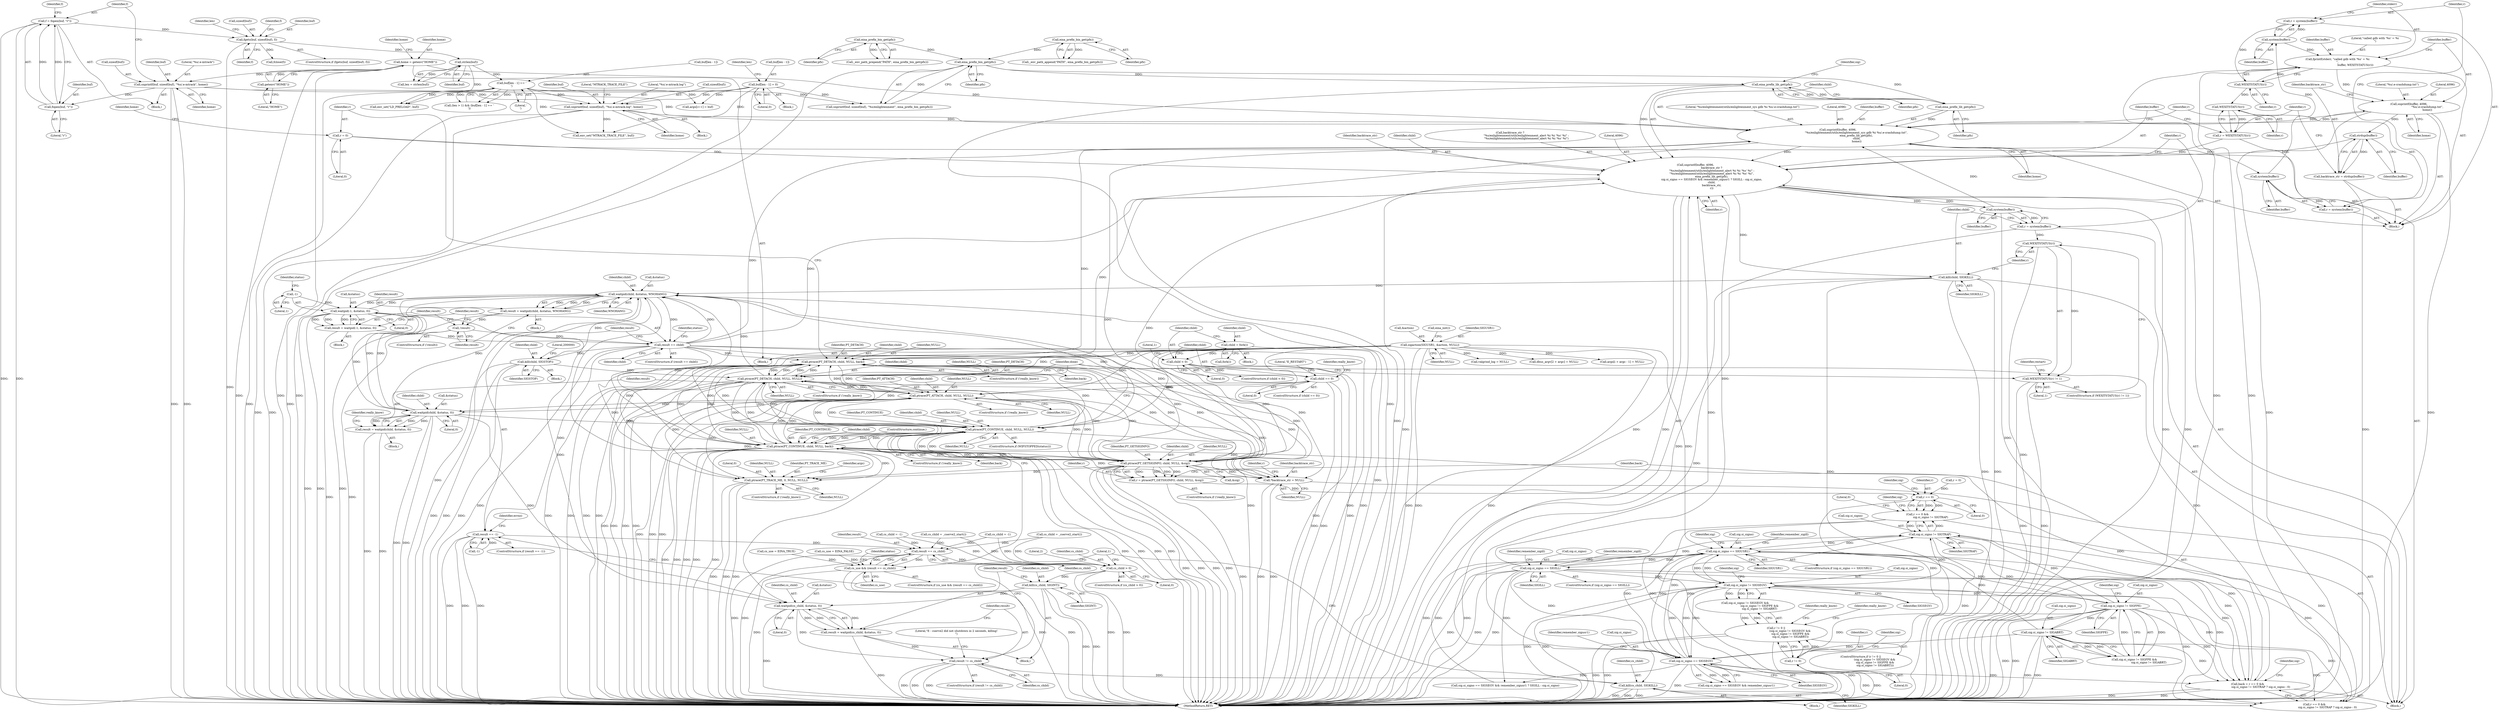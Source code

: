 digraph "0_enlightment_bb4a21e98656fe2c7d98ba2163e6defe9a630e2b@API" {
"1000879" [label="(Call,r = system(buffer))"];
"1000881" [label="(Call,system(buffer))"];
"1000877" [label="(Call,system(buffer))"];
"1000867" [label="(Call,snprintf(buffer, 4096,\n                                          \"%s/enlightenment/utils/enlightenment_sys gdb %i %s/.e-crashdump.txt\",\n                                          eina_prefix_lib_get(pfx),\n                                           child,\n                                           home))"];
"1000928" [label="(Call,system(buffer))"];
"1000902" [label="(Call,snprintf(buffer, 4096,\n                                     backtrace_str ?\n                                     \"%s/enlightenment/utils/enlightenment_alert %i %i '%s' %i\" :\n                                     \"%s/enlightenment/utils/enlightenment_alert %i %i '%s' %i\",\n                                     eina_prefix_lib_get(pfx),\n                                     sig.si_signo == SIGSEGV && remember_sigusr1 ? SIGILL : sig.si_signo,\n                                     child,\n                                     backtrace_str,\n                                     r))"];
"1000896" [label="(Call,strdup(buffer))"];
"1000889" [label="(Call,snprintf(buffer, 4096,\n                                          \"%s/.e-crashdump.txt\",\n                                          home))"];
"1000883" [label="(Call,fprintf(stderr, \"called gdb with '%s' = %i\n\",\n                                         buffer, WEXITSTATUS(r)))"];
"1000887" [label="(Call,WEXITSTATUS(r))"];
"1000879" [label="(Call,r = system(buffer))"];
"1000909" [label="(Call,eina_prefix_lib_get(pfx))"];
"1000871" [label="(Call,eina_prefix_lib_get(pfx))"];
"1000565" [label="(Call,eina_prefix_bin_get(pfx))"];
"1000448" [label="(Call,eina_prefix_bin_get(pfx))"];
"1000443" [label="(Call,eina_prefix_bin_get(pfx))"];
"1000807" [label="(Call,sig.si_signo == SIGILL)"];
"1000794" [label="(Call,sig.si_signo == SIGUSR1)"];
"1000827" [label="(Call,sig.si_signo != SIGSEGV)"];
"1000913" [label="(Call,sig.si_signo == SIGSEGV)"];
"1000838" [label="(Call,sig.si_signo != SIGABRT)"];
"1000833" [label="(Call,sig.si_signo != SIGFPE)"];
"1000784" [label="(Call,sig.si_signo != SIGTRAP)"];
"1000185" [label="(Call,sigaction(SIGUSR1, &action, NULL))"];
"1000856" [label="(Call,ptrace(PT_DETACH, child, NULL, back))"];
"1000989" [label="(Call,ptrace(PT_DETACH, child, NULL, NULL))"];
"1000981" [label="(Call,kill(child, SIGSTOP))"];
"1000744" [label="(Call,result == child)"];
"1000735" [label="(Call,result = waitpid(-1, &status, 0))"];
"1000737" [label="(Call,waitpid(-1, &status, 0))"];
"1000738" [label="(Call,-1)"];
"1000726" [label="(Call,waitpid(child, &status, WNOHANG))"];
"1000692" [label="(Call,waitpid(child, &status, 0))"];
"1000652" [label="(Call,child == 0)"];
"1000644" [label="(Call,child < 0)"];
"1000640" [label="(Call,child = fork())"];
"1000685" [label="(Call,ptrace(PT_ATTACH, child, NULL, NULL))"];
"1000707" [label="(Call,ptrace(PT_CONTINUE, child, NULL, NULL))"];
"1000847" [label="(Call,ptrace(PT_CONTINUE, child, NULL, back))"];
"1000771" [label="(Call,ptrace(PT_GETSIGINFO, child, NULL, &sig))"];
"1000777" [label="(Call,back = r == 0 &&\n                              sig.si_signo != SIGTRAP ? sig.si_signo : 0)"];
"1000930" [label="(Call,kill(child, SIGKILL))"];
"1000732" [label="(Call,!result)"];
"1000724" [label="(Call,result = waitpid(child, &status, WNOHANG))"];
"1000898" [label="(Call,r = WEXITSTATUS(r))"];
"1000900" [label="(Call,WEXITSTATUS(r))"];
"1000861" [label="(Call,r = 0)"];
"1000549" [label="(Call,snprintf(buf, sizeof(buf), \"%s/.e-mtrack.log\", home))"];
"1000523" [label="(Call,buf[len - 1] == '\n')"];
"1000516" [label="(Call,strlen(buf))"];
"1000507" [label="(Call,fgets(buf, sizeof(buf), f))"];
"1000498" [label="(Call,f = fopen(buf, \"r\"))"];
"1000500" [label="(Call,fopen(buf, \"r\"))"];
"1000492" [label="(Call,snprintf(buf, sizeof(buf), \"%s/.e-mtrack\", home))"];
"1000484" [label="(Call,home = getenv(\"HOME\"))"];
"1000486" [label="(Call,getenv(\"HOME\"))"];
"1000531" [label="(Call,buf[len - 1] = 0)"];
"1000875" [label="(Call,r = system(buffer))"];
"1000926" [label="(Call,r = system(buffer))"];
"1000935" [label="(Call,WEXITSTATUS(r))"];
"1000934" [label="(Call,WEXITSTATUS(r) != 1)"];
"1000690" [label="(Call,result = waitpid(child, &status, 0))"];
"1000659" [label="(Call,ptrace(PT_TRACE_ME, 0, NULL, NULL))"];
"1000757" [label="(Call,*backtrace_str = NULL)"];
"1000769" [label="(Call,r = ptrace(PT_GETSIGINFO, child, NULL, &sig))"];
"1000781" [label="(Call,r == 0)"];
"1000780" [label="(Call,r == 0 &&\n                              sig.si_signo != SIGTRAP)"];
"1000823" [label="(Call,r != 0)"];
"1000822" [label="(Call,r != 0 ||\n                                (sig.si_signo != SIGSEGV &&\n                                 sig.si_signo != SIGFPE &&\n                                 sig.si_signo != SIGABRT))"];
"1001040" [label="(Call,waitpid(cs_child, &status, 0))"];
"1001038" [label="(Call,result = waitpid(cs_child, &status, 0))"];
"1001046" [label="(Call,result != cs_child)"];
"1001052" [label="(Call,kill(cs_child, SIGKILL))"];
"1000960" [label="(Call,result == -1)"];
"1000998" [label="(Call,result == cs_child)"];
"1000996" [label="(Call,cs_use && (result == cs_child))"];
"1001027" [label="(Call,cs_child > 0)"];
"1001035" [label="(Call,kill(cs_child, SIGINT))"];
"1000894" [label="(Call,backtrace_str = strdup(buffer))"];
"1000874" [label="(Identifier,home)"];
"1000796" [label="(Identifier,sig)"];
"1000708" [label="(Identifier,PT_CONTINUE)"];
"1000806" [label="(ControlStructure,if (sig.si_signo == SIGILL))"];
"1000888" [label="(Identifier,r)"];
"1000798" [label="(Identifier,SIGUSR1)"];
"1000707" [label="(Call,ptrace(PT_CONTINUE, child, NULL, NULL))"];
"1000514" [label="(Call,len = strlen(buf))"];
"1000558" [label="(Call,fclose(f))"];
"1001004" [label="(Identifier,status)"];
"1000835" [label="(Identifier,sig)"];
"1000811" [label="(Identifier,SIGILL)"];
"1000530" [label="(Block,)"];
"1000531" [label="(Call,buf[len - 1] = 0)"];
"1000735" [label="(Call,result = waitpid(-1, &status, 0))"];
"1000878" [label="(Identifier,buffer)"];
"1001039" [label="(Identifier,result)"];
"1000189" [label="(Identifier,NULL)"];
"1000654" [label="(Literal,0)"];
"1000550" [label="(Identifier,buf)"];
"1000900" [label="(Call,WEXITSTATUS(r))"];
"1000846" [label="(Identifier,really_know)"];
"1000809" [label="(Identifier,sig)"];
"1001046" [label="(Call,result != cs_child)"];
"1000831" [label="(Identifier,SIGSEGV)"];
"1000961" [label="(Identifier,result)"];
"1001051" [label="(Literal,\"E - cserve2 did not shutdown in 2 seconds, killing!\n\")"];
"1000689" [label="(Identifier,NULL)"];
"1000742" [label="(Literal,0)"];
"1000828" [label="(Call,sig.si_signo)"];
"1000560" [label="(Call,snprintf(buf, sizeof(buf), \"%s/enlightenment\", eina_prefix_bin_get(pfx)))"];
"1000780" [label="(Call,r == 0 &&\n                              sig.si_signo != SIGTRAP)"];
"1000997" [label="(Identifier,cs_use)"];
"1000924" [label="(Identifier,backtrace_str)"];
"1000840" [label="(Identifier,sig)"];
"1000500" [label="(Call,fopen(buf, \"r\"))"];
"1000923" [label="(Identifier,child)"];
"1000444" [label="(Identifier,pfx)"];
"1000856" [label="(Call,ptrace(PT_DETACH, child, NULL, back))"];
"1000734" [label="(Block,)"];
"1000928" [label="(Call,system(buffer))"];
"1000711" [label="(Identifier,NULL)"];
"1000529" [label="(Literal,'\n')"];
"1000880" [label="(Identifier,r)"];
"1000489" [label="(Identifier,home)"];
"1000565" [label="(Call,eina_prefix_bin_get(pfx))"];
"1000509" [label="(Call,sizeof(buf))"];
"1000501" [label="(Identifier,buf)"];
"1000715" [label="(Block,)"];
"1000690" [label="(Call,result = waitpid(child, &status, 0))"];
"1000892" [label="(Literal,\"%s/.e-crashdump.txt\")"];
"1000814" [label="(Identifier,remember_sigill)"];
"1000838" [label="(Call,sig.si_signo != SIGABRT)"];
"1000934" [label="(Call,WEXITSTATUS(r) != 1)"];
"1000848" [label="(Identifier,PT_CONTINUE)"];
"1000744" [label="(Call,result == child)"];
"1000930" [label="(Call,kill(child, SIGKILL))"];
"1000730" [label="(Identifier,WNOHANG)"];
"1000524" [label="(Call,buf[len - 1])"];
"1001041" [label="(Identifier,cs_child)"];
"1000959" [label="(ControlStructure,if (result == -1))"];
"1000989" [label="(Call,ptrace(PT_DETACH, child, NULL, NULL))"];
"1000532" [label="(Call,buf[len - 1])"];
"1000493" [label="(Identifier,buf)"];
"1000998" [label="(Call,result == cs_child)"];
"1000886" [label="(Identifier,buffer)"];
"1000329" [label="(Call,valgrind_log = NULL)"];
"1000739" [label="(Literal,1)"];
"1000960" [label="(Call,result == -1)"];
"1000641" [label="(Identifier,child)"];
"1000794" [label="(Call,sig.si_signo == SIGUSR1)"];
"1000559" [label="(Identifier,f)"];
"1000693" [label="(Identifier,child)"];
"1000792" [label="(Literal,0)"];
"1000910" [label="(Identifier,pfx)"];
"1000661" [label="(Literal,0)"];
"1000983" [label="(Identifier,SIGSTOP)"];
"1000187" [label="(Call,&action)"];
"1000825" [label="(Literal,0)"];
"1001057" [label="(Literal,1)"];
"1000120" [label="(Block,)"];
"1000793" [label="(ControlStructure,if (sig.si_signo == SIGUSR1))"];
"1000692" [label="(Call,waitpid(child, &status, 0))"];
"1000662" [label="(Identifier,NULL)"];
"1000771" [label="(Call,ptrace(PT_GETSIGINFO, child, NULL, &sig))"];
"1000762" [label="(Call,r = 0)"];
"1000926" [label="(Call,r = system(buffer))"];
"1000785" [label="(Call,sig.si_signo)"];
"1000889" [label="(Call,snprintf(buffer, 4096,\n                                          \"%s/.e-crashdump.txt\",\n                                          home))"];
"1000700" [label="(Identifier,really_know)"];
"1000555" [label="(Call,env_set(\"MTRACK_TRACE_FILE\", buf))"];
"1000842" [label="(Identifier,SIGABRT)"];
"1000884" [label="(Identifier,stderr)"];
"1000847" [label="(Call,ptrace(PT_CONTINUE, child, NULL, back))"];
"1000865" [label="(Identifier,home)"];
"1000980" [label="(Block,)"];
"1000769" [label="(Call,r = ptrace(PT_GETSIGINFO, child, NULL, &sig))"];
"1000556" [label="(Literal,\"MTRACK_TRACE_FILE\")"];
"1000766" [label="(ControlStructure,if (!really_know))"];
"1001035" [label="(Call,kill(cs_child, SIGINT))"];
"1000448" [label="(Call,eina_prefix_bin_get(pfx))"];
"1000824" [label="(Identifier,r)"];
"1001000" [label="(Identifier,cs_child)"];
"1000516" [label="(Call,strlen(buf))"];
"1000827" [label="(Call,sig.si_signo != SIGSEGV)"];
"1000788" [label="(Identifier,SIGTRAP)"];
"1000643" [label="(ControlStructure,if (child < 0))"];
"1000834" [label="(Call,sig.si_signo)"];
"1000993" [label="(Identifier,NULL)"];
"1000849" [label="(Identifier,child)"];
"1000902" [label="(Call,snprintf(buffer, 4096,\n                                     backtrace_str ?\n                                     \"%s/enlightenment/utils/enlightenment_alert %i %i '%s' %i\" :\n                                     \"%s/enlightenment/utils/enlightenment_alert %i %i '%s' %i\",\n                                     eina_prefix_lib_get(pfx),\n                                     sig.si_signo == SIGSEGV && remember_sigusr1 ? SIGILL : sig.si_signo,\n                                     child,\n                                     backtrace_str,\n                                     r))"];
"1000507" [label="(Call,fgets(buf, sizeof(buf), f))"];
"1000636" [label="(Block,)"];
"1000490" [label="(Block,)"];
"1000485" [label="(Identifier,home)"];
"1001034" [label="(Literal,2)"];
"1000714" [label="(Identifier,done)"];
"1000628" [label="(Call,cs_use = EINA_TRUE)"];
"1000779" [label="(Call,r == 0 &&\n                              sig.si_signo != SIGTRAP ? sig.si_signo : 0)"];
"1001053" [label="(Identifier,cs_child)"];
"1000859" [label="(Identifier,NULL)"];
"1000733" [label="(Identifier,result)"];
"1000631" [label="(Call,cs_child = _cserve2_start())"];
"1000772" [label="(Identifier,PT_GETSIGINFO)"];
"1000640" [label="(Call,child = fork())"];
"1000932" [label="(Identifier,SIGKILL)"];
"1000499" [label="(Identifier,f)"];
"1000645" [label="(Identifier,child)"];
"1001010" [label="(Call,cs_child = _cserve2_start())"];
"1000737" [label="(Call,waitpid(-1, &status, 0))"];
"1000981" [label="(Call,kill(child, SIGSTOP))"];
"1001045" [label="(ControlStructure,if (result != cs_child))"];
"1000496" [label="(Literal,\"%s/.e-mtrack\")"];
"1000936" [label="(Identifier,r)"];
"1000885" [label="(Literal,\"called gdb with '%s' = %i\n\")"];
"1000991" [label="(Identifier,child)"];
"1000651" [label="(ControlStructure,if (child == 0))"];
"1000773" [label="(Identifier,child)"];
"1000890" [label="(Identifier,buffer)"];
"1000982" [label="(Identifier,child)"];
"1000775" [label="(Call,&sig)"];
"1001052" [label="(Call,kill(cs_child, SIGKILL))"];
"1000519" [label="(Call,(len > 1) && (buf[len - 1] == '\n'))"];
"1000502" [label="(Literal,\"r\")"];
"1000860" [label="(Identifier,back)"];
"1000915" [label="(Identifier,sig)"];
"1000492" [label="(Call,snprintf(buf, sizeof(buf), \"%s/.e-mtrack\", home))"];
"1000540" [label="(Call,env_set(\"LD_PRELOAD\", buf))"];
"1000685" [label="(Call,ptrace(PT_ATTACH, child, NULL, NULL))"];
"1001047" [label="(Identifier,result)"];
"1000829" [label="(Identifier,sig)"];
"1001048" [label="(Identifier,cs_child)"];
"1000512" [label="(Block,)"];
"1000808" [label="(Call,sig.si_signo)"];
"1000553" [label="(Literal,\"%s/.e-mtrack.log\")"];
"1000757" [label="(Call,*backtrace_str = NULL)"];
"1000497" [label="(Identifier,home)"];
"1000740" [label="(Call,&status)"];
"1000763" [label="(Identifier,r)"];
"1001027" [label="(Call,cs_child > 0)"];
"1000498" [label="(Call,f = fopen(buf, \"r\"))"];
"1000674" [label="(Literal,\"E_RESTART\")"];
"1000986" [label="(ControlStructure,if (!really_know))"];
"1000894" [label="(Call,backtrace_str = strdup(buffer))"];
"1000905" [label="(Call,backtrace_str ?\n                                     \"%s/enlightenment/utils/enlightenment_alert %i %i '%s' %i\" :\n                                     \"%s/enlightenment/utils/enlightenment_alert %i %i '%s' %i\")"];
"1000855" [label="(Identifier,really_know)"];
"1000484" [label="(Call,home = getenv(\"HOME\"))"];
"1000826" [label="(Call,sig.si_signo != SIGSEGV &&\n                                 sig.si_signo != SIGFPE &&\n                                 sig.si_signo != SIGABRT)"];
"1000870" [label="(Literal,\"%s/enlightenment/utils/enlightenment_sys gdb %i %s/.e-crashdump.txt\")"];
"1000741" [label="(Identifier,status)"];
"1000736" [label="(Identifier,result)"];
"1001026" [label="(ControlStructure,if (cs_child > 0))"];
"1000549" [label="(Call,snprintf(buf, sizeof(buf), \"%s/.e-mtrack.log\", home))"];
"1000876" [label="(Identifier,r)"];
"1000504" [label="(Identifier,f)"];
"1000506" [label="(ControlStructure,if (fgets(buf, sizeof(buf), f)))"];
"1000758" [label="(Identifier,backtrace_str)"];
"1000784" [label="(Call,sig.si_signo != SIGTRAP)"];
"1000912" [label="(Call,sig.si_signo == SIGSEGV && remember_sigusr1)"];
"1000537" [label="(Literal,0)"];
"1000899" [label="(Identifier,r)"];
"1000933" [label="(ControlStructure,if (WEXITSTATUS(r) != 1))"];
"1000745" [label="(Identifier,result)"];
"1000913" [label="(Call,sig.si_signo == SIGSEGV)"];
"1000896" [label="(Call,strdup(buffer))"];
"1000879" [label="(Call,r = system(buffer))"];
"1000927" [label="(Identifier,r)"];
"1000696" [label="(Literal,0)"];
"1000882" [label="(Identifier,buffer)"];
"1000904" [label="(Literal,4096)"];
"1000443" [label="(Call,eina_prefix_bin_get(pfx))"];
"1000446" [label="(Call,_env_path_prepend(\"PATH\", eina_prefix_bin_get(pfx)))"];
"1000839" [label="(Call,sig.si_signo)"];
"1000686" [label="(Identifier,PT_ATTACH)"];
"1000539" [label="(Identifier,len)"];
"1000786" [label="(Identifier,sig)"];
"1001042" [label="(Call,&status)"];
"1000999" [label="(Identifier,result)"];
"1000875" [label="(Call,r = system(buffer))"];
"1000909" [label="(Call,eina_prefix_lib_get(pfx))"];
"1000903" [label="(Identifier,buffer)"];
"1000992" [label="(Identifier,NULL)"];
"1001030" [label="(Block,)"];
"1000891" [label="(Literal,4096)"];
"1000918" [label="(Identifier,remember_sigusr1)"];
"1000704" [label="(ControlStructure,if (WIFSTOPPED(status)))"];
"1000990" [label="(Identifier,PT_DETACH)"];
"1000790" [label="(Identifier,sig)"];
"1000795" [label="(Call,sig.si_signo)"];
"1000751" [label="(Identifier,status)"];
"1000487" [label="(Literal,\"HOME\")"];
"1000687" [label="(Identifier,child)"];
"1000672" [label="(Block,)"];
"1000508" [label="(Identifier,buf)"];
"1000823" [label="(Call,r != 0)"];
"1000441" [label="(Call,_env_path_append(\"PATH\", eina_prefix_bin_get(pfx)))"];
"1000523" [label="(Call,buf[len - 1] == '\n')"];
"1001029" [label="(Literal,0)"];
"1000663" [label="(Identifier,NULL)"];
"1000754" [label="(Block,)"];
"1000759" [label="(Identifier,NULL)"];
"1000893" [label="(Identifier,home)"];
"1000832" [label="(Call,sig.si_signo != SIGFPE &&\n                                 sig.si_signo != SIGABRT)"];
"1000781" [label="(Call,r == 0)"];
"1000985" [label="(Literal,200000)"];
"1000185" [label="(Call,sigaction(SIGUSR1, &action, NULL))"];
"1000852" [label="(ControlStructure,continue;)"];
"1000731" [label="(ControlStructure,if (!result))"];
"1000821" [label="(ControlStructure,if (r != 0 ||\n                                (sig.si_signo != SIGSEGV &&\n                                 sig.si_signo != SIGFPE &&\n                                 sig.si_signo != SIGABRT)))"];
"1000996" [label="(Call,cs_use && (result == cs_child))"];
"1000449" [label="(Identifier,pfx)"];
"1000867" [label="(Call,snprintf(buffer, 4096,\n                                          \"%s/enlightenment/utils/enlightenment_sys gdb %i %s/.e-crashdump.txt\",\n                                          eina_prefix_lib_get(pfx),\n                                           child,\n                                           home))"];
"1000917" [label="(Identifier,SIGSEGV)"];
"1000863" [label="(Literal,0)"];
"1000743" [label="(ControlStructure,if (result == child))"];
"1000853" [label="(ControlStructure,if (!really_know))"];
"1000738" [label="(Call,-1)"];
"1000774" [label="(Identifier,NULL)"];
"1000898" [label="(Call,r = WEXITSTATUS(r))"];
"1000833" [label="(Call,sig.si_signo != SIGFPE)"];
"1000190" [label="(Call,eina_init())"];
"1000857" [label="(Identifier,PT_DETACH)"];
"1000656" [label="(ControlStructure,if (!really_know))"];
"1000931" [label="(Identifier,child)"];
"1000660" [label="(Identifier,PT_TRACE_ME)"];
"1001049" [label="(Block,)"];
"1000554" [label="(Identifier,home)"];
"1000658" [label="(Identifier,really_know)"];
"1000881" [label="(Call,system(buffer))"];
"1000226" [label="(Call,dbus_argv[2 + argc] = NULL)"];
"1000642" [label="(Call,fork())"];
"1000851" [label="(Identifier,back)"];
"1000801" [label="(Identifier,remember_sigill)"];
"1000517" [label="(Identifier,buf)"];
"1000161" [label="(Call,cs_use = EINA_FALSE)"];
"1000732" [label="(Call,!result)"];
"1001028" [label="(Identifier,cs_child)"];
"1001058" [label="(MethodReturn,RET)"];
"1000887" [label="(Call,WEXITSTATUS(r))"];
"1000837" [label="(Identifier,SIGFPE)"];
"1000682" [label="(ControlStructure,if (!really_know))"];
"1000862" [label="(Identifier,r)"];
"1000694" [label="(Call,&status)"];
"1000901" [label="(Identifier,r)"];
"1000515" [label="(Identifier,len)"];
"1001044" [label="(Literal,0)"];
"1000897" [label="(Identifier,buffer)"];
"1001038" [label="(Call,result = waitpid(cs_child, &status, 0))"];
"1001037" [label="(Identifier,SIGINT)"];
"1000883" [label="(Call,fprintf(stderr, \"called gdb with '%s' = %i\n\",\n                                         buffer, WEXITSTATUS(r)))"];
"1000871" [label="(Call,eina_prefix_lib_get(pfx))"];
"1000911" [label="(Call,sig.si_signo == SIGSEGV && remember_sigusr1 ? SIGILL : sig.si_signo)"];
"1000652" [label="(Call,child == 0)"];
"1000644" [label="(Call,child < 0)"];
"1000925" [label="(Identifier,r)"];
"1000649" [label="(Literal,1)"];
"1000782" [label="(Identifier,r)"];
"1000873" [label="(Identifier,child)"];
"1000603" [label="(Call,args[i + argc - 1] = NULL)"];
"1000962" [label="(Call,-1)"];
"1000866" [label="(Block,)"];
"1000861" [label="(Call,r = 0)"];
"1000186" [label="(Identifier,SIGUSR1)"];
"1000724" [label="(Call,result = waitpid(child, &status, WNOHANG))"];
"1000935" [label="(Call,WEXITSTATUS(r))"];
"1001022" [label="(Call,cs_child = -1)"];
"1000807" [label="(Call,sig.si_signo == SIGILL)"];
"1000822" [label="(Call,r != 0 ||\n                                (sig.si_signo != SIGSEGV &&\n                                 sig.si_signo != SIGFPE &&\n                                 sig.si_signo != SIGABRT))"];
"1000872" [label="(Identifier,pfx)"];
"1000691" [label="(Identifier,result)"];
"1000895" [label="(Identifier,backtrace_str)"];
"1000725" [label="(Identifier,result)"];
"1000777" [label="(Call,back = r == 0 &&\n                              sig.si_signo != SIGTRAP ? sig.si_signo : 0)"];
"1000937" [label="(Literal,1)"];
"1000709" [label="(Identifier,child)"];
"1000770" [label="(Identifier,r)"];
"1000914" [label="(Call,sig.si_signo)"];
"1000929" [label="(Identifier,buffer)"];
"1000940" [label="(Identifier,restart)"];
"1000551" [label="(Call,sizeof(buf))"];
"1000877" [label="(Call,system(buffer))"];
"1000659" [label="(Call,ptrace(PT_TRACE_ME, 0, NULL, NULL))"];
"1000511" [label="(Identifier,f)"];
"1000869" [label="(Literal,4096)"];
"1000850" [label="(Identifier,NULL)"];
"1000486" [label="(Call,getenv(\"HOME\"))"];
"1000967" [label="(Identifier,errno)"];
"1000728" [label="(Call,&status)"];
"1000646" [label="(Literal,0)"];
"1000995" [label="(ControlStructure,if (cs_use && (result == cs_child)))"];
"1000868" [label="(Identifier,buffer)"];
"1000494" [label="(Call,sizeof(buf))"];
"1000688" [label="(Identifier,NULL)"];
"1000783" [label="(Literal,0)"];
"1000727" [label="(Identifier,child)"];
"1000566" [label="(Identifier,pfx)"];
"1000587" [label="(Call,args[i++] = buf)"];
"1000653" [label="(Identifier,child)"];
"1000858" [label="(Identifier,child)"];
"1000819" [label="(Identifier,remember_sigill)"];
"1001054" [label="(Identifier,SIGKILL)"];
"1000778" [label="(Identifier,back)"];
"1001040" [label="(Call,waitpid(cs_child, &status, 0))"];
"1000156" [label="(Call,cs_child = -1)"];
"1000746" [label="(Identifier,child)"];
"1001036" [label="(Identifier,cs_child)"];
"1000666" [label="(Identifier,args)"];
"1000726" [label="(Call,waitpid(child, &status, WNOHANG))"];
"1000844" [label="(ControlStructure,if (!really_know))"];
"1000710" [label="(Identifier,NULL)"];
"1000879" -> "1000866"  [label="AST: "];
"1000879" -> "1000881"  [label="CFG: "];
"1000880" -> "1000879"  [label="AST: "];
"1000881" -> "1000879"  [label="AST: "];
"1000884" -> "1000879"  [label="CFG: "];
"1000881" -> "1000879"  [label="DDG: "];
"1000879" -> "1000887"  [label="DDG: "];
"1000881" -> "1000882"  [label="CFG: "];
"1000882" -> "1000881"  [label="AST: "];
"1000877" -> "1000881"  [label="DDG: "];
"1000881" -> "1000883"  [label="DDG: "];
"1000877" -> "1000875"  [label="AST: "];
"1000877" -> "1000878"  [label="CFG: "];
"1000878" -> "1000877"  [label="AST: "];
"1000875" -> "1000877"  [label="CFG: "];
"1000877" -> "1000875"  [label="DDG: "];
"1000867" -> "1000877"  [label="DDG: "];
"1000867" -> "1000866"  [label="AST: "];
"1000867" -> "1000874"  [label="CFG: "];
"1000868" -> "1000867"  [label="AST: "];
"1000869" -> "1000867"  [label="AST: "];
"1000870" -> "1000867"  [label="AST: "];
"1000871" -> "1000867"  [label="AST: "];
"1000873" -> "1000867"  [label="AST: "];
"1000874" -> "1000867"  [label="AST: "];
"1000876" -> "1000867"  [label="CFG: "];
"1000867" -> "1001058"  [label="DDG: "];
"1000928" -> "1000867"  [label="DDG: "];
"1000871" -> "1000867"  [label="DDG: "];
"1000856" -> "1000867"  [label="DDG: "];
"1000771" -> "1000867"  [label="DDG: "];
"1000744" -> "1000867"  [label="DDG: "];
"1000889" -> "1000867"  [label="DDG: "];
"1000549" -> "1000867"  [label="DDG: "];
"1000492" -> "1000867"  [label="DDG: "];
"1000484" -> "1000867"  [label="DDG: "];
"1000867" -> "1000889"  [label="DDG: "];
"1000867" -> "1000902"  [label="DDG: "];
"1000928" -> "1000926"  [label="AST: "];
"1000928" -> "1000929"  [label="CFG: "];
"1000929" -> "1000928"  [label="AST: "];
"1000926" -> "1000928"  [label="CFG: "];
"1000928" -> "1001058"  [label="DDG: "];
"1000928" -> "1000902"  [label="DDG: "];
"1000928" -> "1000926"  [label="DDG: "];
"1000902" -> "1000928"  [label="DDG: "];
"1000902" -> "1000754"  [label="AST: "];
"1000902" -> "1000925"  [label="CFG: "];
"1000903" -> "1000902"  [label="AST: "];
"1000904" -> "1000902"  [label="AST: "];
"1000905" -> "1000902"  [label="AST: "];
"1000909" -> "1000902"  [label="AST: "];
"1000911" -> "1000902"  [label="AST: "];
"1000923" -> "1000902"  [label="AST: "];
"1000924" -> "1000902"  [label="AST: "];
"1000925" -> "1000902"  [label="AST: "];
"1000927" -> "1000902"  [label="CFG: "];
"1000902" -> "1001058"  [label="DDG: "];
"1000902" -> "1001058"  [label="DDG: "];
"1000902" -> "1001058"  [label="DDG: "];
"1000902" -> "1001058"  [label="DDG: "];
"1000902" -> "1001058"  [label="DDG: "];
"1000896" -> "1000902"  [label="DDG: "];
"1000909" -> "1000902"  [label="DDG: "];
"1000807" -> "1000902"  [label="DDG: "];
"1000913" -> "1000902"  [label="DDG: "];
"1000856" -> "1000902"  [label="DDG: "];
"1000771" -> "1000902"  [label="DDG: "];
"1000744" -> "1000902"  [label="DDG: "];
"1000898" -> "1000902"  [label="DDG: "];
"1000861" -> "1000902"  [label="DDG: "];
"1000902" -> "1000930"  [label="DDG: "];
"1000896" -> "1000894"  [label="AST: "];
"1000896" -> "1000897"  [label="CFG: "];
"1000897" -> "1000896"  [label="AST: "];
"1000894" -> "1000896"  [label="CFG: "];
"1000896" -> "1000894"  [label="DDG: "];
"1000889" -> "1000896"  [label="DDG: "];
"1000889" -> "1000866"  [label="AST: "];
"1000889" -> "1000893"  [label="CFG: "];
"1000890" -> "1000889"  [label="AST: "];
"1000891" -> "1000889"  [label="AST: "];
"1000892" -> "1000889"  [label="AST: "];
"1000893" -> "1000889"  [label="AST: "];
"1000895" -> "1000889"  [label="CFG: "];
"1000889" -> "1001058"  [label="DDG: "];
"1000889" -> "1001058"  [label="DDG: "];
"1000883" -> "1000889"  [label="DDG: "];
"1000883" -> "1000866"  [label="AST: "];
"1000883" -> "1000887"  [label="CFG: "];
"1000884" -> "1000883"  [label="AST: "];
"1000885" -> "1000883"  [label="AST: "];
"1000886" -> "1000883"  [label="AST: "];
"1000887" -> "1000883"  [label="AST: "];
"1000890" -> "1000883"  [label="CFG: "];
"1000883" -> "1001058"  [label="DDG: "];
"1000883" -> "1001058"  [label="DDG: "];
"1000887" -> "1000883"  [label="DDG: "];
"1000887" -> "1000888"  [label="CFG: "];
"1000888" -> "1000887"  [label="AST: "];
"1000887" -> "1000900"  [label="DDG: "];
"1000909" -> "1000910"  [label="CFG: "];
"1000910" -> "1000909"  [label="AST: "];
"1000915" -> "1000909"  [label="CFG: "];
"1000909" -> "1001058"  [label="DDG: "];
"1000909" -> "1000871"  [label="DDG: "];
"1000871" -> "1000909"  [label="DDG: "];
"1000565" -> "1000909"  [label="DDG: "];
"1000871" -> "1000872"  [label="CFG: "];
"1000872" -> "1000871"  [label="AST: "];
"1000873" -> "1000871"  [label="CFG: "];
"1000565" -> "1000871"  [label="DDG: "];
"1000565" -> "1000560"  [label="AST: "];
"1000565" -> "1000566"  [label="CFG: "];
"1000566" -> "1000565"  [label="AST: "];
"1000560" -> "1000565"  [label="CFG: "];
"1000565" -> "1001058"  [label="DDG: "];
"1000565" -> "1000560"  [label="DDG: "];
"1000448" -> "1000565"  [label="DDG: "];
"1000443" -> "1000565"  [label="DDG: "];
"1000448" -> "1000446"  [label="AST: "];
"1000448" -> "1000449"  [label="CFG: "];
"1000449" -> "1000448"  [label="AST: "];
"1000446" -> "1000448"  [label="CFG: "];
"1000448" -> "1000446"  [label="DDG: "];
"1000443" -> "1000441"  [label="AST: "];
"1000443" -> "1000444"  [label="CFG: "];
"1000444" -> "1000443"  [label="AST: "];
"1000441" -> "1000443"  [label="CFG: "];
"1000443" -> "1000441"  [label="DDG: "];
"1000807" -> "1000806"  [label="AST: "];
"1000807" -> "1000811"  [label="CFG: "];
"1000808" -> "1000807"  [label="AST: "];
"1000811" -> "1000807"  [label="AST: "];
"1000814" -> "1000807"  [label="CFG: "];
"1000819" -> "1000807"  [label="CFG: "];
"1000807" -> "1001058"  [label="DDG: "];
"1000807" -> "1001058"  [label="DDG: "];
"1000807" -> "1001058"  [label="DDG: "];
"1000807" -> "1000777"  [label="DDG: "];
"1000807" -> "1000784"  [label="DDG: "];
"1000807" -> "1000779"  [label="DDG: "];
"1000807" -> "1000794"  [label="DDG: "];
"1000794" -> "1000807"  [label="DDG: "];
"1000807" -> "1000827"  [label="DDG: "];
"1000807" -> "1000913"  [label="DDG: "];
"1000807" -> "1000911"  [label="DDG: "];
"1000794" -> "1000793"  [label="AST: "];
"1000794" -> "1000798"  [label="CFG: "];
"1000795" -> "1000794"  [label="AST: "];
"1000798" -> "1000794"  [label="AST: "];
"1000801" -> "1000794"  [label="CFG: "];
"1000809" -> "1000794"  [label="CFG: "];
"1000794" -> "1001058"  [label="DDG: "];
"1000794" -> "1001058"  [label="DDG: "];
"1000794" -> "1001058"  [label="DDG: "];
"1000794" -> "1000777"  [label="DDG: "];
"1000794" -> "1000784"  [label="DDG: "];
"1000794" -> "1000779"  [label="DDG: "];
"1000827" -> "1000794"  [label="DDG: "];
"1000838" -> "1000794"  [label="DDG: "];
"1000784" -> "1000794"  [label="DDG: "];
"1000833" -> "1000794"  [label="DDG: "];
"1000913" -> "1000794"  [label="DDG: "];
"1000185" -> "1000794"  [label="DDG: "];
"1000794" -> "1000827"  [label="DDG: "];
"1000794" -> "1000913"  [label="DDG: "];
"1000827" -> "1000826"  [label="AST: "];
"1000827" -> "1000831"  [label="CFG: "];
"1000828" -> "1000827"  [label="AST: "];
"1000831" -> "1000827"  [label="AST: "];
"1000835" -> "1000827"  [label="CFG: "];
"1000826" -> "1000827"  [label="CFG: "];
"1000827" -> "1001058"  [label="DDG: "];
"1000827" -> "1001058"  [label="DDG: "];
"1000827" -> "1000777"  [label="DDG: "];
"1000827" -> "1000784"  [label="DDG: "];
"1000827" -> "1000779"  [label="DDG: "];
"1000827" -> "1000826"  [label="DDG: "];
"1000827" -> "1000826"  [label="DDG: "];
"1000913" -> "1000827"  [label="DDG: "];
"1000827" -> "1000833"  [label="DDG: "];
"1000827" -> "1000913"  [label="DDG: "];
"1000827" -> "1000913"  [label="DDG: "];
"1000913" -> "1000912"  [label="AST: "];
"1000913" -> "1000917"  [label="CFG: "];
"1000914" -> "1000913"  [label="AST: "];
"1000917" -> "1000913"  [label="AST: "];
"1000918" -> "1000913"  [label="CFG: "];
"1000912" -> "1000913"  [label="CFG: "];
"1000913" -> "1001058"  [label="DDG: "];
"1000913" -> "1000777"  [label="DDG: "];
"1000913" -> "1000784"  [label="DDG: "];
"1000913" -> "1000779"  [label="DDG: "];
"1000913" -> "1000912"  [label="DDG: "];
"1000913" -> "1000912"  [label="DDG: "];
"1000838" -> "1000913"  [label="DDG: "];
"1000833" -> "1000913"  [label="DDG: "];
"1000913" -> "1000911"  [label="DDG: "];
"1000838" -> "1000832"  [label="AST: "];
"1000838" -> "1000842"  [label="CFG: "];
"1000839" -> "1000838"  [label="AST: "];
"1000842" -> "1000838"  [label="AST: "];
"1000832" -> "1000838"  [label="CFG: "];
"1000838" -> "1001058"  [label="DDG: "];
"1000838" -> "1001058"  [label="DDG: "];
"1000838" -> "1000777"  [label="DDG: "];
"1000838" -> "1000784"  [label="DDG: "];
"1000838" -> "1000779"  [label="DDG: "];
"1000838" -> "1000832"  [label="DDG: "];
"1000838" -> "1000832"  [label="DDG: "];
"1000833" -> "1000838"  [label="DDG: "];
"1000833" -> "1000832"  [label="AST: "];
"1000833" -> "1000837"  [label="CFG: "];
"1000834" -> "1000833"  [label="AST: "];
"1000837" -> "1000833"  [label="AST: "];
"1000840" -> "1000833"  [label="CFG: "];
"1000832" -> "1000833"  [label="CFG: "];
"1000833" -> "1001058"  [label="DDG: "];
"1000833" -> "1001058"  [label="DDG: "];
"1000833" -> "1000777"  [label="DDG: "];
"1000833" -> "1000784"  [label="DDG: "];
"1000833" -> "1000779"  [label="DDG: "];
"1000833" -> "1000832"  [label="DDG: "];
"1000833" -> "1000832"  [label="DDG: "];
"1000784" -> "1000780"  [label="AST: "];
"1000784" -> "1000788"  [label="CFG: "];
"1000785" -> "1000784"  [label="AST: "];
"1000788" -> "1000784"  [label="AST: "];
"1000780" -> "1000784"  [label="CFG: "];
"1000784" -> "1001058"  [label="DDG: "];
"1000784" -> "1000777"  [label="DDG: "];
"1000784" -> "1000780"  [label="DDG: "];
"1000784" -> "1000780"  [label="DDG: "];
"1000784" -> "1000779"  [label="DDG: "];
"1000185" -> "1000120"  [label="AST: "];
"1000185" -> "1000189"  [label="CFG: "];
"1000186" -> "1000185"  [label="AST: "];
"1000187" -> "1000185"  [label="AST: "];
"1000189" -> "1000185"  [label="AST: "];
"1000190" -> "1000185"  [label="CFG: "];
"1000185" -> "1001058"  [label="DDG: "];
"1000185" -> "1001058"  [label="DDG: "];
"1000185" -> "1001058"  [label="DDG: "];
"1000185" -> "1000226"  [label="DDG: "];
"1000185" -> "1000329"  [label="DDG: "];
"1000185" -> "1000603"  [label="DDG: "];
"1000185" -> "1000659"  [label="DDG: "];
"1000185" -> "1000685"  [label="DDG: "];
"1000185" -> "1000707"  [label="DDG: "];
"1000185" -> "1000757"  [label="DDG: "];
"1000185" -> "1000771"  [label="DDG: "];
"1000185" -> "1000847"  [label="DDG: "];
"1000185" -> "1000856"  [label="DDG: "];
"1000185" -> "1000989"  [label="DDG: "];
"1000856" -> "1000853"  [label="AST: "];
"1000856" -> "1000860"  [label="CFG: "];
"1000857" -> "1000856"  [label="AST: "];
"1000858" -> "1000856"  [label="AST: "];
"1000859" -> "1000856"  [label="AST: "];
"1000860" -> "1000856"  [label="AST: "];
"1000862" -> "1000856"  [label="CFG: "];
"1000856" -> "1001058"  [label="DDG: "];
"1000856" -> "1001058"  [label="DDG: "];
"1000856" -> "1001058"  [label="DDG: "];
"1000856" -> "1001058"  [label="DDG: "];
"1000856" -> "1000659"  [label="DDG: "];
"1000856" -> "1000685"  [label="DDG: "];
"1000856" -> "1000707"  [label="DDG: "];
"1000856" -> "1000757"  [label="DDG: "];
"1000856" -> "1000771"  [label="DDG: "];
"1000856" -> "1000847"  [label="DDG: "];
"1000989" -> "1000856"  [label="DDG: "];
"1000989" -> "1000856"  [label="DDG: "];
"1000771" -> "1000856"  [label="DDG: "];
"1000771" -> "1000856"  [label="DDG: "];
"1000744" -> "1000856"  [label="DDG: "];
"1000707" -> "1000856"  [label="DDG: "];
"1000685" -> "1000856"  [label="DDG: "];
"1000847" -> "1000856"  [label="DDG: "];
"1000777" -> "1000856"  [label="DDG: "];
"1000856" -> "1000989"  [label="DDG: "];
"1000856" -> "1000989"  [label="DDG: "];
"1000989" -> "1000986"  [label="AST: "];
"1000989" -> "1000993"  [label="CFG: "];
"1000990" -> "1000989"  [label="AST: "];
"1000991" -> "1000989"  [label="AST: "];
"1000992" -> "1000989"  [label="AST: "];
"1000993" -> "1000989"  [label="AST: "];
"1000714" -> "1000989"  [label="CFG: "];
"1000989" -> "1001058"  [label="DDG: "];
"1000989" -> "1001058"  [label="DDG: "];
"1000989" -> "1001058"  [label="DDG: "];
"1000989" -> "1001058"  [label="DDG: "];
"1000989" -> "1000659"  [label="DDG: "];
"1000989" -> "1000685"  [label="DDG: "];
"1000989" -> "1000707"  [label="DDG: "];
"1000989" -> "1000726"  [label="DDG: "];
"1000989" -> "1000757"  [label="DDG: "];
"1000989" -> "1000771"  [label="DDG: "];
"1000989" -> "1000847"  [label="DDG: "];
"1000981" -> "1000989"  [label="DDG: "];
"1000707" -> "1000989"  [label="DDG: "];
"1000685" -> "1000989"  [label="DDG: "];
"1000771" -> "1000989"  [label="DDG: "];
"1000847" -> "1000989"  [label="DDG: "];
"1000981" -> "1000980"  [label="AST: "];
"1000981" -> "1000983"  [label="CFG: "];
"1000982" -> "1000981"  [label="AST: "];
"1000983" -> "1000981"  [label="AST: "];
"1000985" -> "1000981"  [label="CFG: "];
"1000981" -> "1001058"  [label="DDG: "];
"1000981" -> "1001058"  [label="DDG: "];
"1000981" -> "1001058"  [label="DDG: "];
"1000981" -> "1000726"  [label="DDG: "];
"1000744" -> "1000981"  [label="DDG: "];
"1000744" -> "1000743"  [label="AST: "];
"1000744" -> "1000746"  [label="CFG: "];
"1000745" -> "1000744"  [label="AST: "];
"1000746" -> "1000744"  [label="AST: "];
"1000751" -> "1000744"  [label="CFG: "];
"1000961" -> "1000744"  [label="CFG: "];
"1000744" -> "1001058"  [label="DDG: "];
"1000744" -> "1001058"  [label="DDG: "];
"1000744" -> "1001058"  [label="DDG: "];
"1000744" -> "1000726"  [label="DDG: "];
"1000735" -> "1000744"  [label="DDG: "];
"1000732" -> "1000744"  [label="DDG: "];
"1000726" -> "1000744"  [label="DDG: "];
"1000744" -> "1000771"  [label="DDG: "];
"1000744" -> "1000847"  [label="DDG: "];
"1000744" -> "1000960"  [label="DDG: "];
"1000735" -> "1000734"  [label="AST: "];
"1000735" -> "1000737"  [label="CFG: "];
"1000736" -> "1000735"  [label="AST: "];
"1000737" -> "1000735"  [label="AST: "];
"1000745" -> "1000735"  [label="CFG: "];
"1000735" -> "1001058"  [label="DDG: "];
"1000737" -> "1000735"  [label="DDG: "];
"1000737" -> "1000735"  [label="DDG: "];
"1000737" -> "1000735"  [label="DDG: "];
"1000737" -> "1000742"  [label="CFG: "];
"1000738" -> "1000737"  [label="AST: "];
"1000740" -> "1000737"  [label="AST: "];
"1000742" -> "1000737"  [label="AST: "];
"1000737" -> "1001058"  [label="DDG: "];
"1000737" -> "1001058"  [label="DDG: "];
"1000737" -> "1000692"  [label="DDG: "];
"1000737" -> "1000726"  [label="DDG: "];
"1000738" -> "1000737"  [label="DDG: "];
"1000726" -> "1000737"  [label="DDG: "];
"1000737" -> "1001040"  [label="DDG: "];
"1000738" -> "1000739"  [label="CFG: "];
"1000739" -> "1000738"  [label="AST: "];
"1000741" -> "1000738"  [label="CFG: "];
"1000726" -> "1000724"  [label="AST: "];
"1000726" -> "1000730"  [label="CFG: "];
"1000727" -> "1000726"  [label="AST: "];
"1000728" -> "1000726"  [label="AST: "];
"1000730" -> "1000726"  [label="AST: "];
"1000724" -> "1000726"  [label="CFG: "];
"1000726" -> "1001058"  [label="DDG: "];
"1000726" -> "1001058"  [label="DDG: "];
"1000726" -> "1000692"  [label="DDG: "];
"1000726" -> "1000724"  [label="DDG: "];
"1000726" -> "1000724"  [label="DDG: "];
"1000726" -> "1000724"  [label="DDG: "];
"1000692" -> "1000726"  [label="DDG: "];
"1000692" -> "1000726"  [label="DDG: "];
"1000707" -> "1000726"  [label="DDG: "];
"1000930" -> "1000726"  [label="DDG: "];
"1000771" -> "1000726"  [label="DDG: "];
"1000847" -> "1000726"  [label="DDG: "];
"1000726" -> "1001040"  [label="DDG: "];
"1000692" -> "1000690"  [label="AST: "];
"1000692" -> "1000696"  [label="CFG: "];
"1000693" -> "1000692"  [label="AST: "];
"1000694" -> "1000692"  [label="AST: "];
"1000696" -> "1000692"  [label="AST: "];
"1000690" -> "1000692"  [label="CFG: "];
"1000692" -> "1001058"  [label="DDG: "];
"1000692" -> "1001058"  [label="DDG: "];
"1000692" -> "1000690"  [label="DDG: "];
"1000692" -> "1000690"  [label="DDG: "];
"1000692" -> "1000690"  [label="DDG: "];
"1000652" -> "1000692"  [label="DDG: "];
"1000685" -> "1000692"  [label="DDG: "];
"1000692" -> "1000707"  [label="DDG: "];
"1000692" -> "1001040"  [label="DDG: "];
"1000652" -> "1000651"  [label="AST: "];
"1000652" -> "1000654"  [label="CFG: "];
"1000653" -> "1000652"  [label="AST: "];
"1000654" -> "1000652"  [label="AST: "];
"1000658" -> "1000652"  [label="CFG: "];
"1000674" -> "1000652"  [label="CFG: "];
"1000652" -> "1001058"  [label="DDG: "];
"1000652" -> "1001058"  [label="DDG: "];
"1000644" -> "1000652"  [label="DDG: "];
"1000652" -> "1000685"  [label="DDG: "];
"1000644" -> "1000643"  [label="AST: "];
"1000644" -> "1000646"  [label="CFG: "];
"1000645" -> "1000644"  [label="AST: "];
"1000646" -> "1000644"  [label="AST: "];
"1000649" -> "1000644"  [label="CFG: "];
"1000653" -> "1000644"  [label="CFG: "];
"1000644" -> "1001058"  [label="DDG: "];
"1000644" -> "1001058"  [label="DDG: "];
"1000640" -> "1000644"  [label="DDG: "];
"1000640" -> "1000636"  [label="AST: "];
"1000640" -> "1000642"  [label="CFG: "];
"1000641" -> "1000640"  [label="AST: "];
"1000642" -> "1000640"  [label="AST: "];
"1000645" -> "1000640"  [label="CFG: "];
"1000640" -> "1001058"  [label="DDG: "];
"1000685" -> "1000682"  [label="AST: "];
"1000685" -> "1000689"  [label="CFG: "];
"1000686" -> "1000685"  [label="AST: "];
"1000687" -> "1000685"  [label="AST: "];
"1000688" -> "1000685"  [label="AST: "];
"1000689" -> "1000685"  [label="AST: "];
"1000691" -> "1000685"  [label="CFG: "];
"1000685" -> "1001058"  [label="DDG: "];
"1000685" -> "1001058"  [label="DDG: "];
"1000685" -> "1001058"  [label="DDG: "];
"1000685" -> "1000659"  [label="DDG: "];
"1000707" -> "1000685"  [label="DDG: "];
"1000771" -> "1000685"  [label="DDG: "];
"1000847" -> "1000685"  [label="DDG: "];
"1000685" -> "1000707"  [label="DDG: "];
"1000685" -> "1000757"  [label="DDG: "];
"1000685" -> "1000771"  [label="DDG: "];
"1000685" -> "1000847"  [label="DDG: "];
"1000707" -> "1000704"  [label="AST: "];
"1000707" -> "1000711"  [label="CFG: "];
"1000708" -> "1000707"  [label="AST: "];
"1000709" -> "1000707"  [label="AST: "];
"1000710" -> "1000707"  [label="AST: "];
"1000711" -> "1000707"  [label="AST: "];
"1000714" -> "1000707"  [label="CFG: "];
"1000707" -> "1001058"  [label="DDG: "];
"1000707" -> "1001058"  [label="DDG: "];
"1000707" -> "1001058"  [label="DDG: "];
"1000707" -> "1001058"  [label="DDG: "];
"1000707" -> "1000659"  [label="DDG: "];
"1000847" -> "1000707"  [label="DDG: "];
"1000847" -> "1000707"  [label="DDG: "];
"1000771" -> "1000707"  [label="DDG: "];
"1000707" -> "1000757"  [label="DDG: "];
"1000707" -> "1000771"  [label="DDG: "];
"1000707" -> "1000847"  [label="DDG: "];
"1000707" -> "1000847"  [label="DDG: "];
"1000847" -> "1000844"  [label="AST: "];
"1000847" -> "1000851"  [label="CFG: "];
"1000848" -> "1000847"  [label="AST: "];
"1000849" -> "1000847"  [label="AST: "];
"1000850" -> "1000847"  [label="AST: "];
"1000851" -> "1000847"  [label="AST: "];
"1000852" -> "1000847"  [label="CFG: "];
"1000847" -> "1001058"  [label="DDG: "];
"1000847" -> "1001058"  [label="DDG: "];
"1000847" -> "1001058"  [label="DDG: "];
"1000847" -> "1001058"  [label="DDG: "];
"1000847" -> "1001058"  [label="DDG: "];
"1000847" -> "1000659"  [label="DDG: "];
"1000847" -> "1000757"  [label="DDG: "];
"1000847" -> "1000771"  [label="DDG: "];
"1000771" -> "1000847"  [label="DDG: "];
"1000771" -> "1000847"  [label="DDG: "];
"1000777" -> "1000847"  [label="DDG: "];
"1000771" -> "1000769"  [label="AST: "];
"1000771" -> "1000775"  [label="CFG: "];
"1000772" -> "1000771"  [label="AST: "];
"1000773" -> "1000771"  [label="AST: "];
"1000774" -> "1000771"  [label="AST: "];
"1000775" -> "1000771"  [label="AST: "];
"1000769" -> "1000771"  [label="CFG: "];
"1000771" -> "1001058"  [label="DDG: "];
"1000771" -> "1001058"  [label="DDG: "];
"1000771" -> "1001058"  [label="DDG: "];
"1000771" -> "1001058"  [label="DDG: "];
"1000771" -> "1000659"  [label="DDG: "];
"1000771" -> "1000757"  [label="DDG: "];
"1000771" -> "1000769"  [label="DDG: "];
"1000771" -> "1000769"  [label="DDG: "];
"1000771" -> "1000769"  [label="DDG: "];
"1000771" -> "1000769"  [label="DDG: "];
"1000777" -> "1000754"  [label="AST: "];
"1000777" -> "1000779"  [label="CFG: "];
"1000778" -> "1000777"  [label="AST: "];
"1000779" -> "1000777"  [label="AST: "];
"1000796" -> "1000777"  [label="CFG: "];
"1000777" -> "1001058"  [label="DDG: "];
"1000777" -> "1001058"  [label="DDG: "];
"1000930" -> "1000754"  [label="AST: "];
"1000930" -> "1000932"  [label="CFG: "];
"1000931" -> "1000930"  [label="AST: "];
"1000932" -> "1000930"  [label="AST: "];
"1000936" -> "1000930"  [label="CFG: "];
"1000930" -> "1001058"  [label="DDG: "];
"1000930" -> "1001058"  [label="DDG: "];
"1000930" -> "1001058"  [label="DDG: "];
"1000930" -> "1001052"  [label="DDG: "];
"1000732" -> "1000731"  [label="AST: "];
"1000732" -> "1000733"  [label="CFG: "];
"1000733" -> "1000732"  [label="AST: "];
"1000736" -> "1000732"  [label="CFG: "];
"1000745" -> "1000732"  [label="CFG: "];
"1000732" -> "1001058"  [label="DDG: "];
"1000724" -> "1000732"  [label="DDG: "];
"1000724" -> "1000715"  [label="AST: "];
"1000725" -> "1000724"  [label="AST: "];
"1000733" -> "1000724"  [label="CFG: "];
"1000724" -> "1001058"  [label="DDG: "];
"1000898" -> "1000866"  [label="AST: "];
"1000898" -> "1000900"  [label="CFG: "];
"1000899" -> "1000898"  [label="AST: "];
"1000900" -> "1000898"  [label="AST: "];
"1000903" -> "1000898"  [label="CFG: "];
"1000900" -> "1000898"  [label="DDG: "];
"1000900" -> "1000901"  [label="CFG: "];
"1000901" -> "1000900"  [label="AST: "];
"1000861" -> "1000754"  [label="AST: "];
"1000861" -> "1000863"  [label="CFG: "];
"1000862" -> "1000861"  [label="AST: "];
"1000863" -> "1000861"  [label="AST: "];
"1000865" -> "1000861"  [label="CFG: "];
"1000549" -> "1000512"  [label="AST: "];
"1000549" -> "1000554"  [label="CFG: "];
"1000550" -> "1000549"  [label="AST: "];
"1000551" -> "1000549"  [label="AST: "];
"1000553" -> "1000549"  [label="AST: "];
"1000554" -> "1000549"  [label="AST: "];
"1000556" -> "1000549"  [label="CFG: "];
"1000549" -> "1001058"  [label="DDG: "];
"1000549" -> "1001058"  [label="DDG: "];
"1000523" -> "1000549"  [label="DDG: "];
"1000531" -> "1000549"  [label="DDG: "];
"1000492" -> "1000549"  [label="DDG: "];
"1000549" -> "1000555"  [label="DDG: "];
"1000523" -> "1000519"  [label="AST: "];
"1000523" -> "1000529"  [label="CFG: "];
"1000524" -> "1000523"  [label="AST: "];
"1000529" -> "1000523"  [label="AST: "];
"1000519" -> "1000523"  [label="CFG: "];
"1000523" -> "1001058"  [label="DDG: "];
"1000523" -> "1000519"  [label="DDG: "];
"1000523" -> "1000519"  [label="DDG: "];
"1000516" -> "1000523"  [label="DDG: "];
"1000523" -> "1000540"  [label="DDG: "];
"1000523" -> "1000555"  [label="DDG: "];
"1000523" -> "1000560"  [label="DDG: "];
"1000523" -> "1000587"  [label="DDG: "];
"1000516" -> "1000514"  [label="AST: "];
"1000516" -> "1000517"  [label="CFG: "];
"1000517" -> "1000516"  [label="AST: "];
"1000514" -> "1000516"  [label="CFG: "];
"1000516" -> "1000514"  [label="DDG: "];
"1000507" -> "1000516"  [label="DDG: "];
"1000516" -> "1000540"  [label="DDG: "];
"1000507" -> "1000506"  [label="AST: "];
"1000507" -> "1000511"  [label="CFG: "];
"1000508" -> "1000507"  [label="AST: "];
"1000509" -> "1000507"  [label="AST: "];
"1000511" -> "1000507"  [label="AST: "];
"1000515" -> "1000507"  [label="CFG: "];
"1000559" -> "1000507"  [label="CFG: "];
"1000507" -> "1001058"  [label="DDG: "];
"1000498" -> "1000507"  [label="DDG: "];
"1000507" -> "1000558"  [label="DDG: "];
"1000498" -> "1000490"  [label="AST: "];
"1000498" -> "1000500"  [label="CFG: "];
"1000499" -> "1000498"  [label="AST: "];
"1000500" -> "1000498"  [label="AST: "];
"1000504" -> "1000498"  [label="CFG: "];
"1000498" -> "1001058"  [label="DDG: "];
"1000498" -> "1001058"  [label="DDG: "];
"1000500" -> "1000498"  [label="DDG: "];
"1000500" -> "1000498"  [label="DDG: "];
"1000500" -> "1000502"  [label="CFG: "];
"1000501" -> "1000500"  [label="AST: "];
"1000502" -> "1000500"  [label="AST: "];
"1000492" -> "1000500"  [label="DDG: "];
"1000492" -> "1000490"  [label="AST: "];
"1000492" -> "1000497"  [label="CFG: "];
"1000493" -> "1000492"  [label="AST: "];
"1000494" -> "1000492"  [label="AST: "];
"1000496" -> "1000492"  [label="AST: "];
"1000497" -> "1000492"  [label="AST: "];
"1000499" -> "1000492"  [label="CFG: "];
"1000492" -> "1001058"  [label="DDG: "];
"1000492" -> "1001058"  [label="DDG: "];
"1000484" -> "1000492"  [label="DDG: "];
"1000484" -> "1000120"  [label="AST: "];
"1000484" -> "1000486"  [label="CFG: "];
"1000485" -> "1000484"  [label="AST: "];
"1000486" -> "1000484"  [label="AST: "];
"1000489" -> "1000484"  [label="CFG: "];
"1000484" -> "1001058"  [label="DDG: "];
"1000484" -> "1001058"  [label="DDG: "];
"1000486" -> "1000484"  [label="DDG: "];
"1000486" -> "1000487"  [label="CFG: "];
"1000487" -> "1000486"  [label="AST: "];
"1000531" -> "1000530"  [label="AST: "];
"1000531" -> "1000537"  [label="CFG: "];
"1000532" -> "1000531"  [label="AST: "];
"1000537" -> "1000531"  [label="AST: "];
"1000539" -> "1000531"  [label="CFG: "];
"1000531" -> "1001058"  [label="DDG: "];
"1000531" -> "1000540"  [label="DDG: "];
"1000531" -> "1000555"  [label="DDG: "];
"1000531" -> "1000560"  [label="DDG: "];
"1000531" -> "1000587"  [label="DDG: "];
"1000875" -> "1000866"  [label="AST: "];
"1000876" -> "1000875"  [label="AST: "];
"1000880" -> "1000875"  [label="CFG: "];
"1000926" -> "1000754"  [label="AST: "];
"1000927" -> "1000926"  [label="AST: "];
"1000931" -> "1000926"  [label="CFG: "];
"1000926" -> "1001058"  [label="DDG: "];
"1000926" -> "1000935"  [label="DDG: "];
"1000935" -> "1000934"  [label="AST: "];
"1000935" -> "1000936"  [label="CFG: "];
"1000936" -> "1000935"  [label="AST: "];
"1000937" -> "1000935"  [label="CFG: "];
"1000935" -> "1001058"  [label="DDG: "];
"1000935" -> "1000934"  [label="DDG: "];
"1000934" -> "1000933"  [label="AST: "];
"1000934" -> "1000937"  [label="CFG: "];
"1000937" -> "1000934"  [label="AST: "];
"1000714" -> "1000934"  [label="CFG: "];
"1000940" -> "1000934"  [label="CFG: "];
"1000934" -> "1001058"  [label="DDG: "];
"1000934" -> "1001058"  [label="DDG: "];
"1000690" -> "1000672"  [label="AST: "];
"1000691" -> "1000690"  [label="AST: "];
"1000700" -> "1000690"  [label="CFG: "];
"1000690" -> "1001058"  [label="DDG: "];
"1000690" -> "1001058"  [label="DDG: "];
"1000659" -> "1000656"  [label="AST: "];
"1000659" -> "1000663"  [label="CFG: "];
"1000660" -> "1000659"  [label="AST: "];
"1000661" -> "1000659"  [label="AST: "];
"1000662" -> "1000659"  [label="AST: "];
"1000663" -> "1000659"  [label="AST: "];
"1000666" -> "1000659"  [label="CFG: "];
"1000659" -> "1001058"  [label="DDG: "];
"1000659" -> "1001058"  [label="DDG: "];
"1000659" -> "1001058"  [label="DDG: "];
"1000757" -> "1000754"  [label="AST: "];
"1000757" -> "1000759"  [label="CFG: "];
"1000758" -> "1000757"  [label="AST: "];
"1000759" -> "1000757"  [label="AST: "];
"1000763" -> "1000757"  [label="CFG: "];
"1000757" -> "1001058"  [label="DDG: "];
"1000757" -> "1001058"  [label="DDG: "];
"1000769" -> "1000766"  [label="AST: "];
"1000770" -> "1000769"  [label="AST: "];
"1000778" -> "1000769"  [label="CFG: "];
"1000769" -> "1001058"  [label="DDG: "];
"1000769" -> "1000781"  [label="DDG: "];
"1000781" -> "1000780"  [label="AST: "];
"1000781" -> "1000783"  [label="CFG: "];
"1000782" -> "1000781"  [label="AST: "];
"1000783" -> "1000781"  [label="AST: "];
"1000786" -> "1000781"  [label="CFG: "];
"1000780" -> "1000781"  [label="CFG: "];
"1000781" -> "1000780"  [label="DDG: "];
"1000781" -> "1000780"  [label="DDG: "];
"1000762" -> "1000781"  [label="DDG: "];
"1000781" -> "1000823"  [label="DDG: "];
"1000780" -> "1000779"  [label="AST: "];
"1000790" -> "1000780"  [label="CFG: "];
"1000792" -> "1000780"  [label="CFG: "];
"1000780" -> "1001058"  [label="DDG: "];
"1000780" -> "1001058"  [label="DDG: "];
"1000823" -> "1000822"  [label="AST: "];
"1000823" -> "1000825"  [label="CFG: "];
"1000824" -> "1000823"  [label="AST: "];
"1000825" -> "1000823"  [label="AST: "];
"1000829" -> "1000823"  [label="CFG: "];
"1000822" -> "1000823"  [label="CFG: "];
"1000823" -> "1001058"  [label="DDG: "];
"1000823" -> "1000822"  [label="DDG: "];
"1000823" -> "1000822"  [label="DDG: "];
"1000822" -> "1000821"  [label="AST: "];
"1000822" -> "1000826"  [label="CFG: "];
"1000826" -> "1000822"  [label="AST: "];
"1000846" -> "1000822"  [label="CFG: "];
"1000855" -> "1000822"  [label="CFG: "];
"1000822" -> "1001058"  [label="DDG: "];
"1000822" -> "1001058"  [label="DDG: "];
"1000822" -> "1001058"  [label="DDG: "];
"1000826" -> "1000822"  [label="DDG: "];
"1000826" -> "1000822"  [label="DDG: "];
"1001040" -> "1001038"  [label="AST: "];
"1001040" -> "1001044"  [label="CFG: "];
"1001041" -> "1001040"  [label="AST: "];
"1001042" -> "1001040"  [label="AST: "];
"1001044" -> "1001040"  [label="AST: "];
"1001038" -> "1001040"  [label="CFG: "];
"1001040" -> "1001058"  [label="DDG: "];
"1001040" -> "1001038"  [label="DDG: "];
"1001040" -> "1001038"  [label="DDG: "];
"1001040" -> "1001038"  [label="DDG: "];
"1001035" -> "1001040"  [label="DDG: "];
"1001040" -> "1001046"  [label="DDG: "];
"1001038" -> "1001030"  [label="AST: "];
"1001039" -> "1001038"  [label="AST: "];
"1001047" -> "1001038"  [label="CFG: "];
"1001038" -> "1001058"  [label="DDG: "];
"1001038" -> "1001046"  [label="DDG: "];
"1001046" -> "1001045"  [label="AST: "];
"1001046" -> "1001048"  [label="CFG: "];
"1001047" -> "1001046"  [label="AST: "];
"1001048" -> "1001046"  [label="AST: "];
"1001051" -> "1001046"  [label="CFG: "];
"1001057" -> "1001046"  [label="CFG: "];
"1001046" -> "1001058"  [label="DDG: "];
"1001046" -> "1001058"  [label="DDG: "];
"1001046" -> "1001058"  [label="DDG: "];
"1001046" -> "1001052"  [label="DDG: "];
"1001052" -> "1001049"  [label="AST: "];
"1001052" -> "1001054"  [label="CFG: "];
"1001053" -> "1001052"  [label="AST: "];
"1001054" -> "1001052"  [label="AST: "];
"1001057" -> "1001052"  [label="CFG: "];
"1001052" -> "1001058"  [label="DDG: "];
"1001052" -> "1001058"  [label="DDG: "];
"1001052" -> "1001058"  [label="DDG: "];
"1000960" -> "1000959"  [label="AST: "];
"1000960" -> "1000962"  [label="CFG: "];
"1000961" -> "1000960"  [label="AST: "];
"1000962" -> "1000960"  [label="AST: "];
"1000967" -> "1000960"  [label="CFG: "];
"1000997" -> "1000960"  [label="CFG: "];
"1000960" -> "1001058"  [label="DDG: "];
"1000960" -> "1001058"  [label="DDG: "];
"1000960" -> "1001058"  [label="DDG: "];
"1000962" -> "1000960"  [label="DDG: "];
"1000960" -> "1000998"  [label="DDG: "];
"1000998" -> "1000996"  [label="AST: "];
"1000998" -> "1001000"  [label="CFG: "];
"1000999" -> "1000998"  [label="AST: "];
"1001000" -> "1000998"  [label="AST: "];
"1000996" -> "1000998"  [label="CFG: "];
"1000998" -> "1001058"  [label="DDG: "];
"1000998" -> "1001058"  [label="DDG: "];
"1000998" -> "1000996"  [label="DDG: "];
"1000998" -> "1000996"  [label="DDG: "];
"1000631" -> "1000998"  [label="DDG: "];
"1000156" -> "1000998"  [label="DDG: "];
"1001010" -> "1000998"  [label="DDG: "];
"1001022" -> "1000998"  [label="DDG: "];
"1000998" -> "1001027"  [label="DDG: "];
"1000996" -> "1000995"  [label="AST: "];
"1000996" -> "1000997"  [label="CFG: "];
"1000997" -> "1000996"  [label="AST: "];
"1000714" -> "1000996"  [label="CFG: "];
"1001004" -> "1000996"  [label="CFG: "];
"1000996" -> "1001058"  [label="DDG: "];
"1000996" -> "1001058"  [label="DDG: "];
"1000996" -> "1001058"  [label="DDG: "];
"1000628" -> "1000996"  [label="DDG: "];
"1000161" -> "1000996"  [label="DDG: "];
"1001027" -> "1001026"  [label="AST: "];
"1001027" -> "1001029"  [label="CFG: "];
"1001028" -> "1001027"  [label="AST: "];
"1001029" -> "1001027"  [label="AST: "];
"1001034" -> "1001027"  [label="CFG: "];
"1001057" -> "1001027"  [label="CFG: "];
"1001027" -> "1001058"  [label="DDG: "];
"1001027" -> "1001058"  [label="DDG: "];
"1000631" -> "1001027"  [label="DDG: "];
"1000156" -> "1001027"  [label="DDG: "];
"1001010" -> "1001027"  [label="DDG: "];
"1001022" -> "1001027"  [label="DDG: "];
"1001027" -> "1001035"  [label="DDG: "];
"1001035" -> "1001030"  [label="AST: "];
"1001035" -> "1001037"  [label="CFG: "];
"1001036" -> "1001035"  [label="AST: "];
"1001037" -> "1001035"  [label="AST: "];
"1001039" -> "1001035"  [label="CFG: "];
"1001035" -> "1001058"  [label="DDG: "];
"1001035" -> "1001058"  [label="DDG: "];
"1000894" -> "1000866"  [label="AST: "];
"1000895" -> "1000894"  [label="AST: "];
"1000899" -> "1000894"  [label="CFG: "];
"1000894" -> "1001058"  [label="DDG: "];
}
